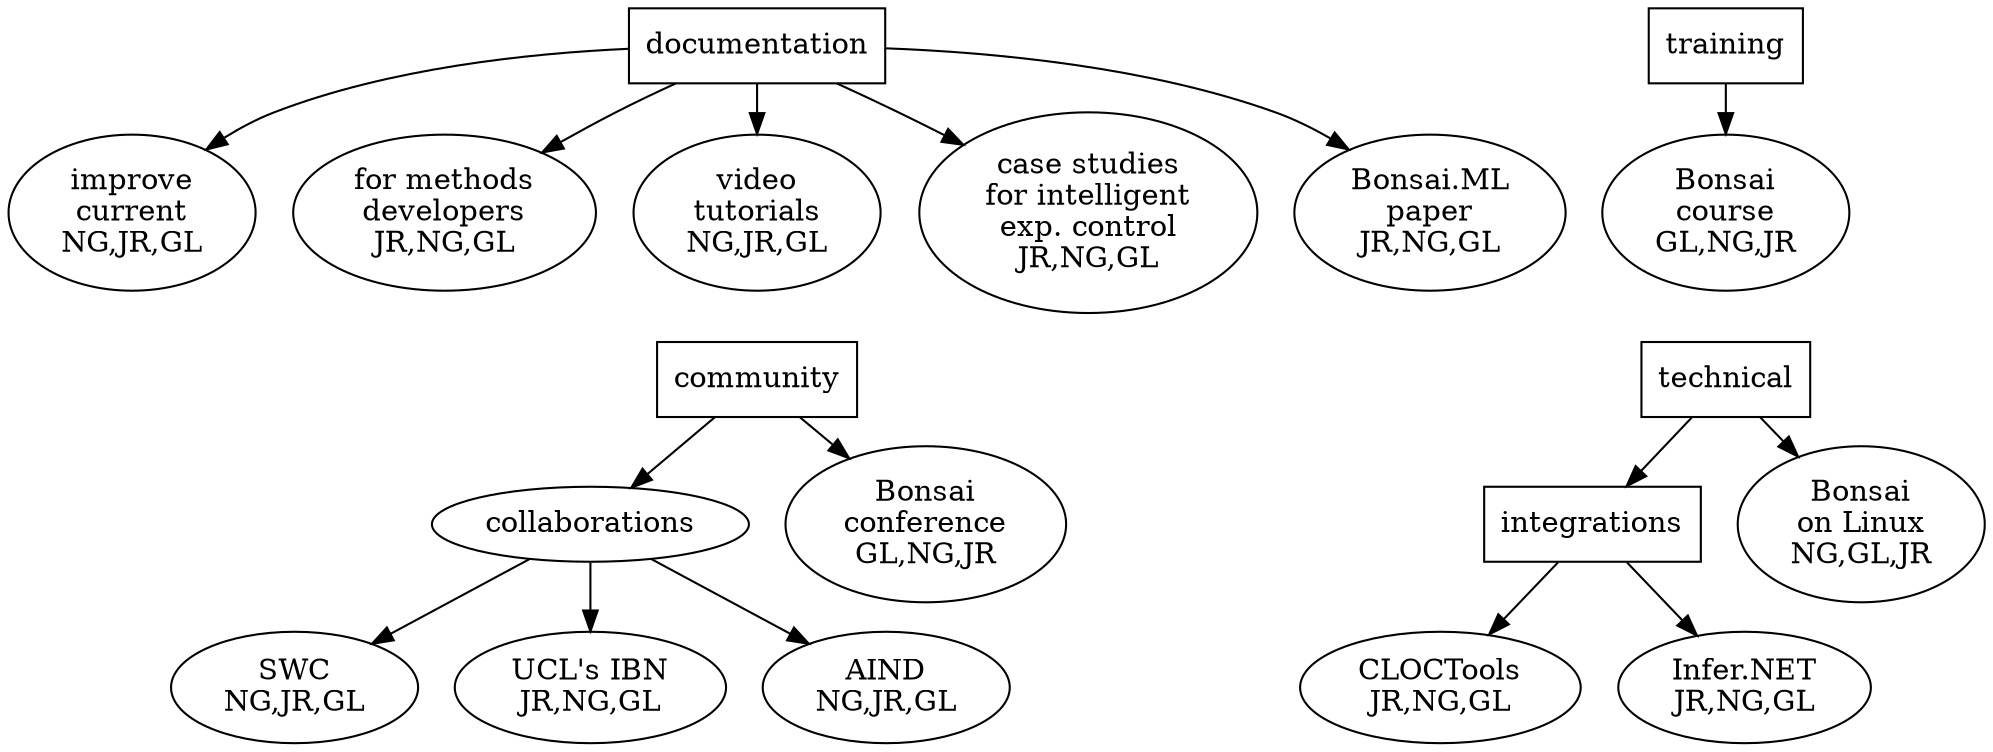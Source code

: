 digraph {
  layout=dot;
  ranksep=0.2;

  documentation [shape=box];
  documentation -> "improve\ncurrent\nNG,JR,GL";
  documentation -> "for methods\ndevelopers\nJR,NG,GL";
  documentation -> "video\ntutorials\nNG,JR,GL";
  documentation -> "case studies\nfor intelligent\nexp. control\nJR,NG,GL";
  documentation -> "Bonsai.ML\npaper\nJR,NG,GL";

  training [shape=box];
  training -> "Bonsai\ncourse\nGL,NG,JR";

  "video\ntutorials\nNG,JR,GL" -> community [style=invis];

  community [shape=box];
  community -> collaborations;
  community -> "Bonsai\nconference\nGL,NG,JR";
  collaborations -> "SWC\nNG,JR,GL";
  collaborations -> "UCL's IBN\nJR,NG,GL";
  collaborations -> "AIND\nNG,JR,GL";

  "Bonsai\ncourse\nGL,NG,JR" -> technical [style=invis];

  technical [shape=box];
  technical -> integrations;
  integrations [shape=box];
  integrations -> "CLOCTools\nJR,NG,GL";
  integrations -> "Infer.NET\nJR,NG,GL";
  technical -> "Bonsai\non Linux\nNG,GL,JR";


  /* { rank=same; documentation training community technical } */

}
